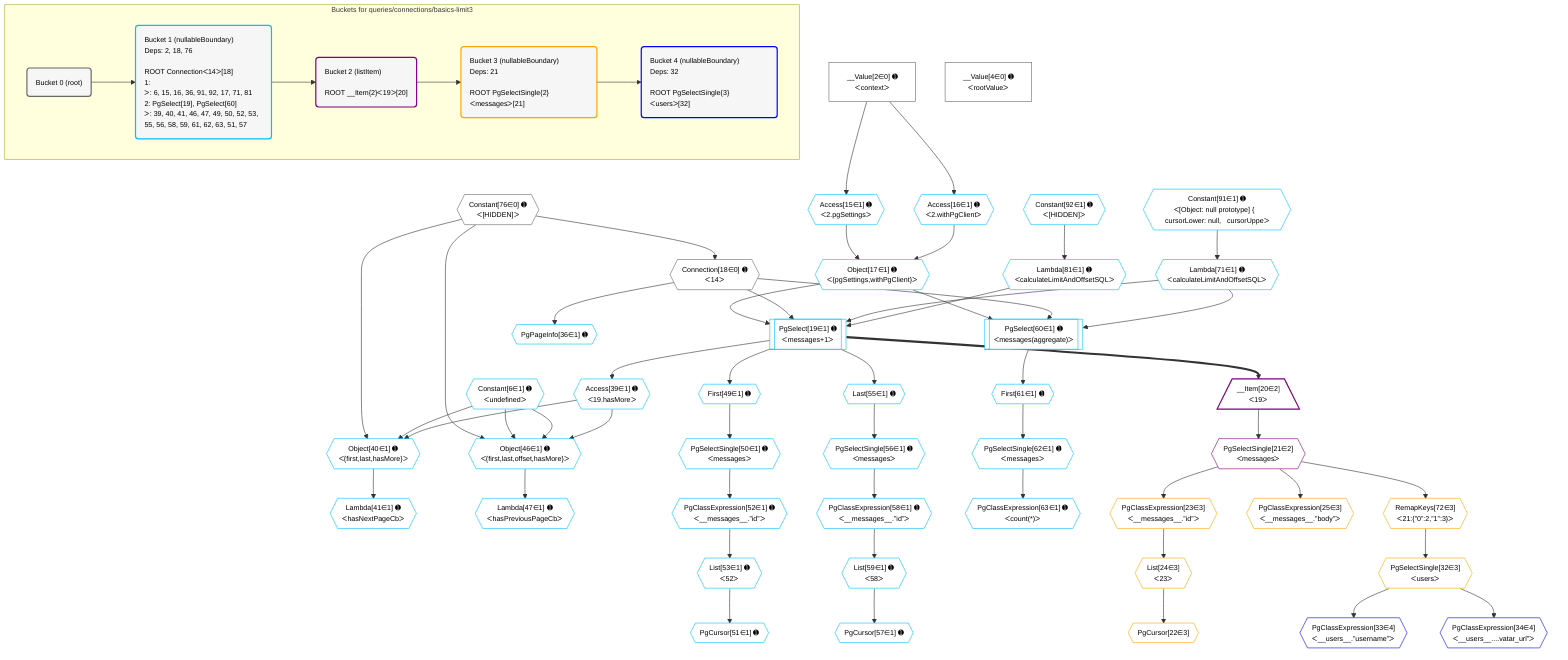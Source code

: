 %%{init: {'themeVariables': { 'fontSize': '12px'}}}%%
graph TD
    classDef path fill:#eee,stroke:#000,color:#000
    classDef plan fill:#fff,stroke-width:1px,color:#000
    classDef itemplan fill:#fff,stroke-width:2px,color:#000
    classDef unbatchedplan fill:#dff,stroke-width:1px,color:#000
    classDef sideeffectplan fill:#fcc,stroke-width:2px,color:#000
    classDef bucket fill:#f6f6f6,color:#000,stroke-width:2px,text-align:left


    %% plan dependencies
    Connection18{{"Connection[18∈0] ➊<br />ᐸ14ᐳ"}}:::plan
    Constant76{{"Constant[76∈0] ➊<br />ᐸ[HIDDEN]ᐳ"}}:::plan
    Constant76 --> Connection18
    __Value2["__Value[2∈0] ➊<br />ᐸcontextᐳ"]:::plan
    __Value4["__Value[4∈0] ➊<br />ᐸrootValueᐳ"]:::plan
    PgSelect19[["PgSelect[19∈1] ➊<br />ᐸmessages+1ᐳ"]]:::plan
    Object17{{"Object[17∈1] ➊<br />ᐸ{pgSettings,withPgClient}ᐳ"}}:::plan
    Lambda71{{"Lambda[71∈1] ➊<br />ᐸcalculateLimitAndOffsetSQLᐳ"}}:::plan
    Lambda81{{"Lambda[81∈1] ➊<br />ᐸcalculateLimitAndOffsetSQLᐳ"}}:::plan
    Object17 & Connection18 & Lambda71 & Lambda81 --> PgSelect19
    Object46{{"Object[46∈1] ➊<br />ᐸ{first,last,offset,hasMore}ᐳ"}}:::plan
    Constant6{{"Constant[6∈1] ➊<br />ᐸundefinedᐳ"}}:::plan
    Access39{{"Access[39∈1] ➊<br />ᐸ19.hasMoreᐳ"}}:::plan
    Constant76 & Constant6 & Constant6 & Access39 --> Object46
    Object40{{"Object[40∈1] ➊<br />ᐸ{first,last,hasMore}ᐳ"}}:::plan
    Constant76 & Constant6 & Access39 --> Object40
    PgSelect60[["PgSelect[60∈1] ➊<br />ᐸmessages(aggregate)ᐳ"]]:::plan
    Object17 & Connection18 & Lambda71 --> PgSelect60
    Access15{{"Access[15∈1] ➊<br />ᐸ2.pgSettingsᐳ"}}:::plan
    Access16{{"Access[16∈1] ➊<br />ᐸ2.withPgClientᐳ"}}:::plan
    Access15 & Access16 --> Object17
    __Value2 --> Access15
    __Value2 --> Access16
    PgPageInfo36{{"PgPageInfo[36∈1] ➊"}}:::plan
    Connection18 --> PgPageInfo36
    PgSelect19 --> Access39
    Lambda41{{"Lambda[41∈1] ➊<br />ᐸhasNextPageCbᐳ"}}:::plan
    Object40 --> Lambda41
    Lambda47{{"Lambda[47∈1] ➊<br />ᐸhasPreviousPageCbᐳ"}}:::plan
    Object46 --> Lambda47
    First49{{"First[49∈1] ➊"}}:::plan
    PgSelect19 --> First49
    PgSelectSingle50{{"PgSelectSingle[50∈1] ➊<br />ᐸmessagesᐳ"}}:::plan
    First49 --> PgSelectSingle50
    PgCursor51{{"PgCursor[51∈1] ➊"}}:::plan
    List53{{"List[53∈1] ➊<br />ᐸ52ᐳ"}}:::plan
    List53 --> PgCursor51
    PgClassExpression52{{"PgClassExpression[52∈1] ➊<br />ᐸ__messages__.”id”ᐳ"}}:::plan
    PgSelectSingle50 --> PgClassExpression52
    PgClassExpression52 --> List53
    Last55{{"Last[55∈1] ➊"}}:::plan
    PgSelect19 --> Last55
    PgSelectSingle56{{"PgSelectSingle[56∈1] ➊<br />ᐸmessagesᐳ"}}:::plan
    Last55 --> PgSelectSingle56
    PgCursor57{{"PgCursor[57∈1] ➊"}}:::plan
    List59{{"List[59∈1] ➊<br />ᐸ58ᐳ"}}:::plan
    List59 --> PgCursor57
    PgClassExpression58{{"PgClassExpression[58∈1] ➊<br />ᐸ__messages__.”id”ᐳ"}}:::plan
    PgSelectSingle56 --> PgClassExpression58
    PgClassExpression58 --> List59
    First61{{"First[61∈1] ➊"}}:::plan
    PgSelect60 --> First61
    PgSelectSingle62{{"PgSelectSingle[62∈1] ➊<br />ᐸmessagesᐳ"}}:::plan
    First61 --> PgSelectSingle62
    PgClassExpression63{{"PgClassExpression[63∈1] ➊<br />ᐸcount(*)ᐳ"}}:::plan
    PgSelectSingle62 --> PgClassExpression63
    Constant91{{"Constant[91∈1] ➊<br />ᐸ[Object: null prototype] {   cursorLower: null,   cursorUppeᐳ"}}:::plan
    Constant91 --> Lambda71
    Constant92{{"Constant[92∈1] ➊<br />ᐸ[HIDDEN]ᐳ"}}:::plan
    Constant92 --> Lambda81
    __Item20[/"__Item[20∈2]<br />ᐸ19ᐳ"\]:::itemplan
    PgSelect19 ==> __Item20
    PgSelectSingle21{{"PgSelectSingle[21∈2]<br />ᐸmessagesᐳ"}}:::plan
    __Item20 --> PgSelectSingle21
    PgCursor22{{"PgCursor[22∈3]"}}:::plan
    List24{{"List[24∈3]<br />ᐸ23ᐳ"}}:::plan
    List24 --> PgCursor22
    PgClassExpression23{{"PgClassExpression[23∈3]<br />ᐸ__messages__.”id”ᐳ"}}:::plan
    PgSelectSingle21 --> PgClassExpression23
    PgClassExpression23 --> List24
    PgClassExpression25{{"PgClassExpression[25∈3]<br />ᐸ__messages__.”body”ᐳ"}}:::plan
    PgSelectSingle21 --> PgClassExpression25
    PgSelectSingle32{{"PgSelectSingle[32∈3]<br />ᐸusersᐳ"}}:::plan
    RemapKeys72{{"RemapKeys[72∈3]<br />ᐸ21:{”0”:2,”1”:3}ᐳ"}}:::plan
    RemapKeys72 --> PgSelectSingle32
    PgSelectSingle21 --> RemapKeys72
    PgClassExpression33{{"PgClassExpression[33∈4]<br />ᐸ__users__.”username”ᐳ"}}:::plan
    PgSelectSingle32 --> PgClassExpression33
    PgClassExpression34{{"PgClassExpression[34∈4]<br />ᐸ__users__....vatar_url”ᐳ"}}:::plan
    PgSelectSingle32 --> PgClassExpression34

    %% define steps

    subgraph "Buckets for queries/connections/basics-limit3"
    Bucket0("Bucket 0 (root)"):::bucket
    classDef bucket0 stroke:#696969
    class Bucket0,__Value2,__Value4,Connection18,Constant76 bucket0
    Bucket1("Bucket 1 (nullableBoundary)<br />Deps: 2, 18, 76<br /><br />ROOT Connectionᐸ14ᐳ[18]<br />1: <br />ᐳ: 6, 15, 16, 36, 91, 92, 17, 71, 81<br />2: PgSelect[19], PgSelect[60]<br />ᐳ: 39, 40, 41, 46, 47, 49, 50, 52, 53, 55, 56, 58, 59, 61, 62, 63, 51, 57"):::bucket
    classDef bucket1 stroke:#00bfff
    class Bucket1,Constant6,Access15,Access16,Object17,PgSelect19,PgPageInfo36,Access39,Object40,Lambda41,Object46,Lambda47,First49,PgSelectSingle50,PgCursor51,PgClassExpression52,List53,Last55,PgSelectSingle56,PgCursor57,PgClassExpression58,List59,PgSelect60,First61,PgSelectSingle62,PgClassExpression63,Lambda71,Lambda81,Constant91,Constant92 bucket1
    Bucket2("Bucket 2 (listItem)<br /><br />ROOT __Item{2}ᐸ19ᐳ[20]"):::bucket
    classDef bucket2 stroke:#7f007f
    class Bucket2,__Item20,PgSelectSingle21 bucket2
    Bucket3("Bucket 3 (nullableBoundary)<br />Deps: 21<br /><br />ROOT PgSelectSingle{2}ᐸmessagesᐳ[21]"):::bucket
    classDef bucket3 stroke:#ffa500
    class Bucket3,PgCursor22,PgClassExpression23,List24,PgClassExpression25,PgSelectSingle32,RemapKeys72 bucket3
    Bucket4("Bucket 4 (nullableBoundary)<br />Deps: 32<br /><br />ROOT PgSelectSingle{3}ᐸusersᐳ[32]"):::bucket
    classDef bucket4 stroke:#0000ff
    class Bucket4,PgClassExpression33,PgClassExpression34 bucket4
    Bucket0 --> Bucket1
    Bucket1 --> Bucket2
    Bucket2 --> Bucket3
    Bucket3 --> Bucket4
    end